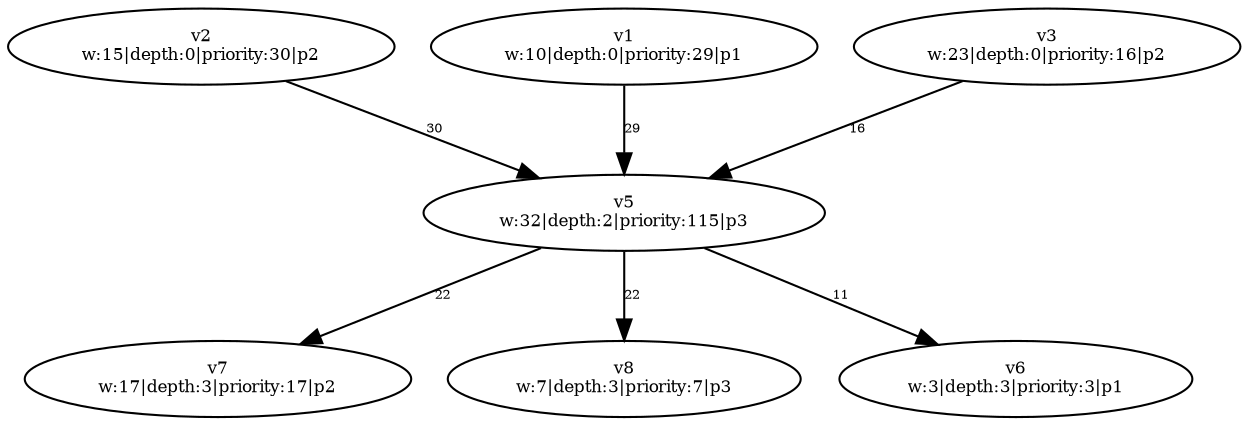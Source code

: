 digraph {
	v2 [label="v2
w:15|depth:0|priority:30|p2" fontsize=8.0]
	v1 [label="v1
w:10|depth:0|priority:29|p1" fontsize=8.0]
	v3 [label="v3
w:23|depth:0|priority:16|p2" fontsize=8.0]
	v5 [label="v5
w:32|depth:2|priority:115|p3" fontsize=8.0]
	v7 [label="v7
w:17|depth:3|priority:17|p2" fontsize=8.0]
	v8 [label="v8
w:7|depth:3|priority:7|p3" fontsize=8.0]
	v6 [label="v6
w:3|depth:3|priority:3|p1" fontsize=8.0]
	v5 -> v6 [label=11 constraint=true fontsize=6.0]
	v5 -> v7 [label=22 constraint=true fontsize=6.0]
	v5 -> v8 [label=22 constraint=true fontsize=6.0]
	v1 -> v5 [label=29 constraint=true fontsize=6.0]
	v2 -> v5 [label=30 constraint=true fontsize=6.0]
	v3 -> v5 [label=16 constraint=true fontsize=6.0]
}
